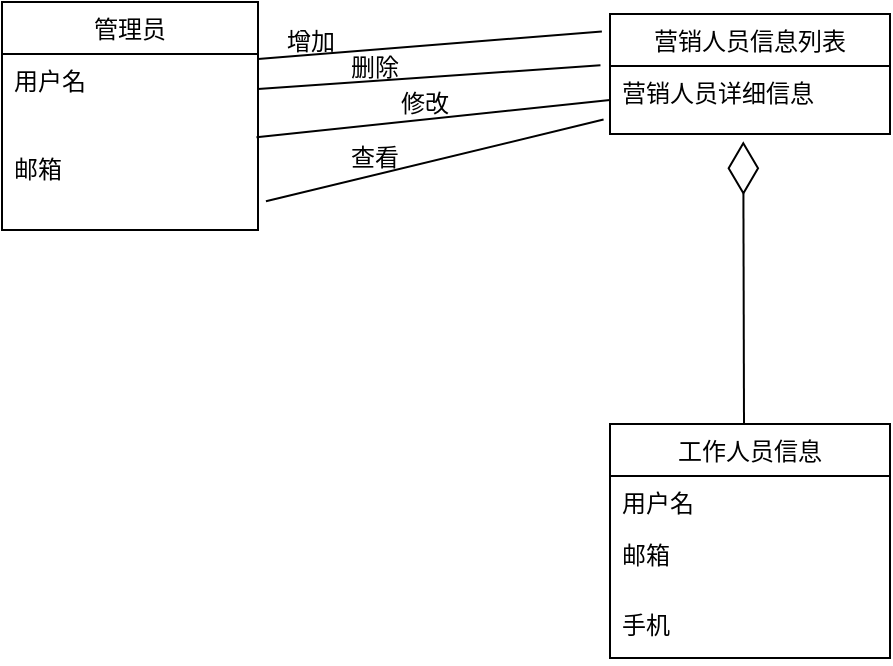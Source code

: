 <mxfile version="12.9.3" type="device"><diagram id="HMDZcqjixsvWW-80wU9_" name="第 1 页"><mxGraphModel dx="768" dy="492" grid="0" gridSize="10" guides="1" tooltips="1" connect="1" arrows="1" fold="1" page="1" pageScale="1" pageWidth="827" pageHeight="1169" math="0" shadow="0"><root><mxCell id="0"/><mxCell id="1" parent="0"/><mxCell id="3GLNaaLEcSM9IzNelsmz-25" value="营销人员信息列表" style="swimlane;fontStyle=0;childLayout=stackLayout;horizontal=1;startSize=26;fillColor=none;horizontalStack=0;resizeParent=1;resizeParentMax=0;resizeLast=0;collapsible=1;marginBottom=0;" parent="1" vertex="1"><mxGeometry x="400" y="195" width="140" height="60" as="geometry"/></mxCell><mxCell id="3GLNaaLEcSM9IzNelsmz-26" value="营销人员详细信息&#10;" style="text;strokeColor=none;fillColor=none;align=left;verticalAlign=top;spacingLeft=4;spacingRight=4;overflow=hidden;rotatable=0;points=[[0,0.5],[1,0.5]];portConstraint=eastwest;" parent="3GLNaaLEcSM9IzNelsmz-25" vertex="1"><mxGeometry y="26" width="140" height="34" as="geometry"/></mxCell><mxCell id="guSCenXrFTZrdVZ9dZeC-3" value="" style="endArrow=none;html=1;exitX=1;exitY=0.25;exitDx=0;exitDy=0;entryX=-0.029;entryY=0.146;entryDx=0;entryDy=0;entryPerimeter=0;" parent="1" source="3GLNaaLEcSM9IzNelsmz-1" target="3GLNaaLEcSM9IzNelsmz-25" edge="1"><mxGeometry width="50" height="50" relative="1" as="geometry"><mxPoint x="370" y="280" as="sourcePoint"/><mxPoint x="420" y="230" as="targetPoint"/></mxGeometry></mxCell><mxCell id="guSCenXrFTZrdVZ9dZeC-4" value="增加" style="text;html=1;align=center;verticalAlign=middle;resizable=0;points=[];autosize=1;" parent="1" vertex="1"><mxGeometry x="233" y="200" width="34" height="18" as="geometry"/></mxCell><mxCell id="guSCenXrFTZrdVZ9dZeC-5" value="" style="endArrow=diamondThin;endFill=0;endSize=24;html=1;entryX=0.476;entryY=1.108;entryDx=0;entryDy=0;entryPerimeter=0;" parent="1" target="3GLNaaLEcSM9IzNelsmz-26" edge="1"><mxGeometry width="160" relative="1" as="geometry"><mxPoint x="467" y="400" as="sourcePoint"/><mxPoint x="470" y="270" as="targetPoint"/></mxGeometry></mxCell><mxCell id="guSCenXrFTZrdVZ9dZeC-6" value="工作人员信息" style="swimlane;fontStyle=0;childLayout=stackLayout;horizontal=1;startSize=26;fillColor=none;horizontalStack=0;resizeParent=1;resizeParentMax=0;resizeLast=0;collapsible=1;marginBottom=0;" parent="1" vertex="1"><mxGeometry x="400" y="400" width="140" height="117" as="geometry"/></mxCell><mxCell id="guSCenXrFTZrdVZ9dZeC-7" value="用户名&#10;" style="text;strokeColor=none;fillColor=none;align=left;verticalAlign=top;spacingLeft=4;spacingRight=4;overflow=hidden;rotatable=0;points=[[0,0.5],[1,0.5]];portConstraint=eastwest;" parent="guSCenXrFTZrdVZ9dZeC-6" vertex="1"><mxGeometry y="26" width="140" height="26" as="geometry"/></mxCell><mxCell id="Sjl2RiNx0_V2CMNoVMxL-10" value="邮箱&#10;" style="text;strokeColor=none;fillColor=none;align=left;verticalAlign=top;spacingLeft=4;spacingRight=4;overflow=hidden;rotatable=0;points=[[0,0.5],[1,0.5]];portConstraint=eastwest;" vertex="1" parent="guSCenXrFTZrdVZ9dZeC-6"><mxGeometry y="52" width="140" height="35" as="geometry"/></mxCell><mxCell id="Sjl2RiNx0_V2CMNoVMxL-11" value="手机&#10;" style="text;strokeColor=none;fillColor=none;align=left;verticalAlign=top;spacingLeft=4;spacingRight=4;overflow=hidden;rotatable=0;points=[[0,0.5],[1,0.5]];portConstraint=eastwest;" vertex="1" parent="guSCenXrFTZrdVZ9dZeC-6"><mxGeometry y="87" width="140" height="30" as="geometry"/></mxCell><mxCell id="3GLNaaLEcSM9IzNelsmz-1" value="管理员" style="swimlane;fontStyle=0;childLayout=stackLayout;horizontal=1;startSize=26;fillColor=none;horizontalStack=0;resizeParent=1;resizeParentMax=0;resizeLast=0;collapsible=1;marginBottom=0;" parent="1" vertex="1"><mxGeometry x="96" y="189" width="128" height="114" as="geometry"/></mxCell><mxCell id="3GLNaaLEcSM9IzNelsmz-3" value="用户名" style="text;strokeColor=none;fillColor=none;align=left;verticalAlign=top;spacingLeft=4;spacingRight=4;overflow=hidden;rotatable=0;points=[[0,0.5],[1,0.5]];portConstraint=eastwest;" parent="3GLNaaLEcSM9IzNelsmz-1" vertex="1"><mxGeometry y="26" width="128" height="44" as="geometry"/></mxCell><mxCell id="Sjl2RiNx0_V2CMNoVMxL-1" value="邮箱" style="text;strokeColor=none;fillColor=none;align=left;verticalAlign=top;spacingLeft=4;spacingRight=4;overflow=hidden;rotatable=0;points=[[0,0.5],[1,0.5]];portConstraint=eastwest;" vertex="1" parent="3GLNaaLEcSM9IzNelsmz-1"><mxGeometry y="70" width="128" height="44" as="geometry"/></mxCell><mxCell id="Sjl2RiNx0_V2CMNoVMxL-2" value="" style="endArrow=none;html=1;exitX=1.031;exitY=0.673;exitDx=0;exitDy=0;exitPerimeter=0;entryX=-0.023;entryY=0.788;entryDx=0;entryDy=0;entryPerimeter=0;" edge="1" parent="1" source="Sjl2RiNx0_V2CMNoVMxL-1" target="3GLNaaLEcSM9IzNelsmz-26"><mxGeometry width="50" height="50" relative="1" as="geometry"><mxPoint x="281" y="310" as="sourcePoint"/><mxPoint x="331" y="260" as="targetPoint"/></mxGeometry></mxCell><mxCell id="Sjl2RiNx0_V2CMNoVMxL-3" value="" style="endArrow=none;html=1;exitX=0.994;exitY=0.945;exitDx=0;exitDy=0;exitPerimeter=0;entryX=0;entryY=0.5;entryDx=0;entryDy=0;" edge="1" parent="1" source="3GLNaaLEcSM9IzNelsmz-3" target="3GLNaaLEcSM9IzNelsmz-26"><mxGeometry width="50" height="50" relative="1" as="geometry"><mxPoint x="368" y="279" as="sourcePoint"/><mxPoint x="418" y="229" as="targetPoint"/></mxGeometry></mxCell><mxCell id="Sjl2RiNx0_V2CMNoVMxL-4" value="" style="endArrow=none;html=1;entryX=-0.034;entryY=-0.012;entryDx=0;entryDy=0;entryPerimeter=0;" edge="1" parent="1" source="3GLNaaLEcSM9IzNelsmz-3" target="3GLNaaLEcSM9IzNelsmz-26"><mxGeometry width="50" height="50" relative="1" as="geometry"><mxPoint x="368" y="279" as="sourcePoint"/><mxPoint x="418" y="229" as="targetPoint"/></mxGeometry></mxCell><mxCell id="Sjl2RiNx0_V2CMNoVMxL-5" value="删除" style="text;html=1;align=center;verticalAlign=middle;resizable=0;points=[];autosize=1;" vertex="1" parent="1"><mxGeometry x="265" y="213" width="34" height="18" as="geometry"/></mxCell><mxCell id="Sjl2RiNx0_V2CMNoVMxL-7" value="查看" style="text;html=1;align=center;verticalAlign=middle;resizable=0;points=[];autosize=1;" vertex="1" parent="1"><mxGeometry x="265" y="258" width="34" height="18" as="geometry"/></mxCell><mxCell id="Sjl2RiNx0_V2CMNoVMxL-8" value="修改" style="text;html=1;align=center;verticalAlign=middle;resizable=0;points=[];autosize=1;" vertex="1" parent="1"><mxGeometry x="290" y="231" width="34" height="18" as="geometry"/></mxCell></root></mxGraphModel></diagram></mxfile>
